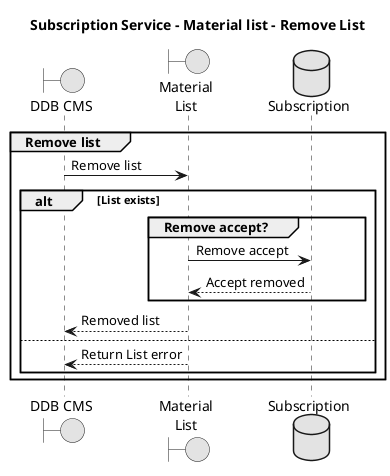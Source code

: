 @startuml
title Subscription Service - Material list - Remove List

' Removing color and border from cards
skinparam monochrome true

' Participants
boundary DDBCMS     as "DDB CMS"
boundary MatList    as "Material\nList"
database SubService as "Subscription"

group Remove list
    DDBCMS	->	MatList: Remove list
    alt List exists
        group Remove accept?
            MatList	->	SubService: Remove accept
            MatList	<--	SubService: Accept removed
        end
        DDBCMS	<--	MatList: Removed list
    else
        DDBCMS	<--	MatList: Return List error
    end

end


@enduml
